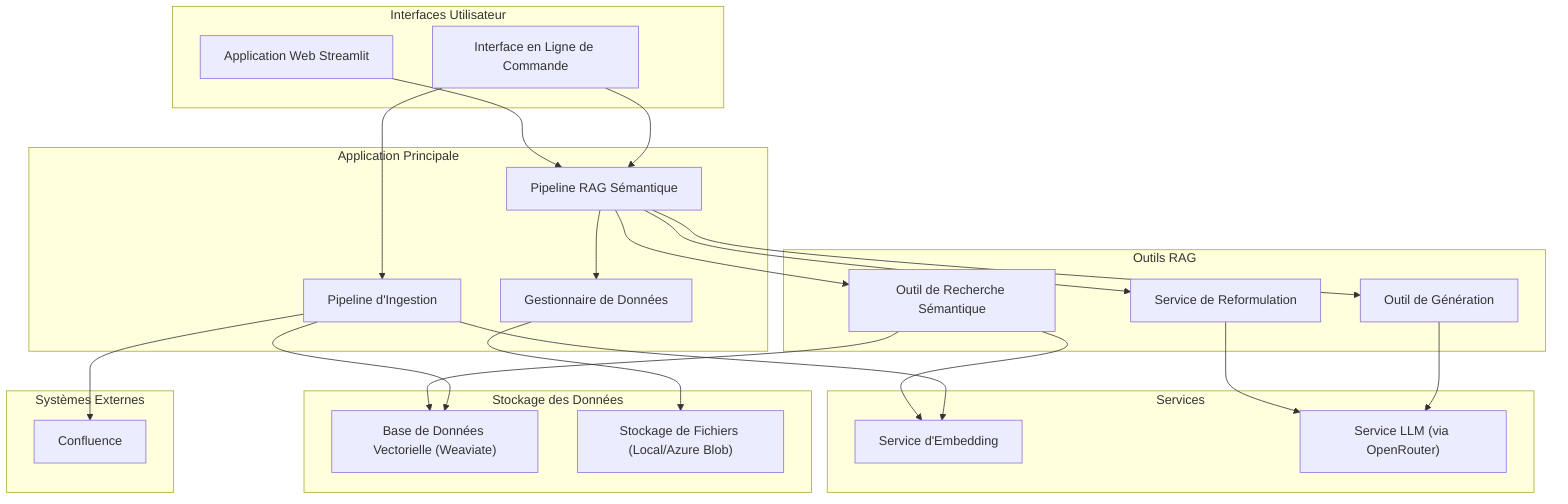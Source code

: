 graph TD
    subgraph Interfaces Utilisateur
        UI_Streamlit["Application Web Streamlit"]
        UI_CLI["Interface en Ligne de Commande"]
    end

    subgraph Application Principale
        Semantic_RAG_Pipeline["Pipeline RAG Sémantique"]
        Ingestion_Pipeline["Pipeline d'Ingestion"]
        DataManager["Gestionnaire de Données"]
    end

    subgraph Outils RAG
        Reformulation_Service["Service de Reformulation"]
        Semantic_Retrieval_Tool["Outil de Recherche Sémantique"]
        Generation_Tool["Outil de Génération"]
    end

    subgraph Services
        Embedding_Service["Service d'Embedding"]
        LLM_Service["Service LLM (via OpenRouter)"]
    end

    subgraph Stockage des Données
        VectorDB["Base de Données Vectorielle (Weaviate)"]
        Storage["Stockage de Fichiers (Local/Azure Blob)"]
    end
    
    subgraph Systèmes Externes
        Confluence
    end

    %% Connexions
    UI_Streamlit --> Semantic_RAG_Pipeline
    UI_CLI --> Semantic_RAG_Pipeline
    UI_CLI --> Ingestion_Pipeline

    Semantic_RAG_Pipeline --> Reformulation_Service
    Semantic_RAG_Pipeline --> Semantic_Retrieval_Tool
    Semantic_RAG_Pipeline --> Generation_Tool
    Semantic_RAG_Pipeline --> DataManager

    Reformulation_Service --> LLM_Service

    Semantic_Retrieval_Tool --> VectorDB
    Semantic_Retrieval_Tool --> Embedding_Service
    
    Generation_Tool --> LLM_Service

    Ingestion_Pipeline --> Confluence
    Ingestion_Pipeline --> Embedding_Service
    Ingestion_Pipeline --> VectorDB

    DataManager --> Storage
